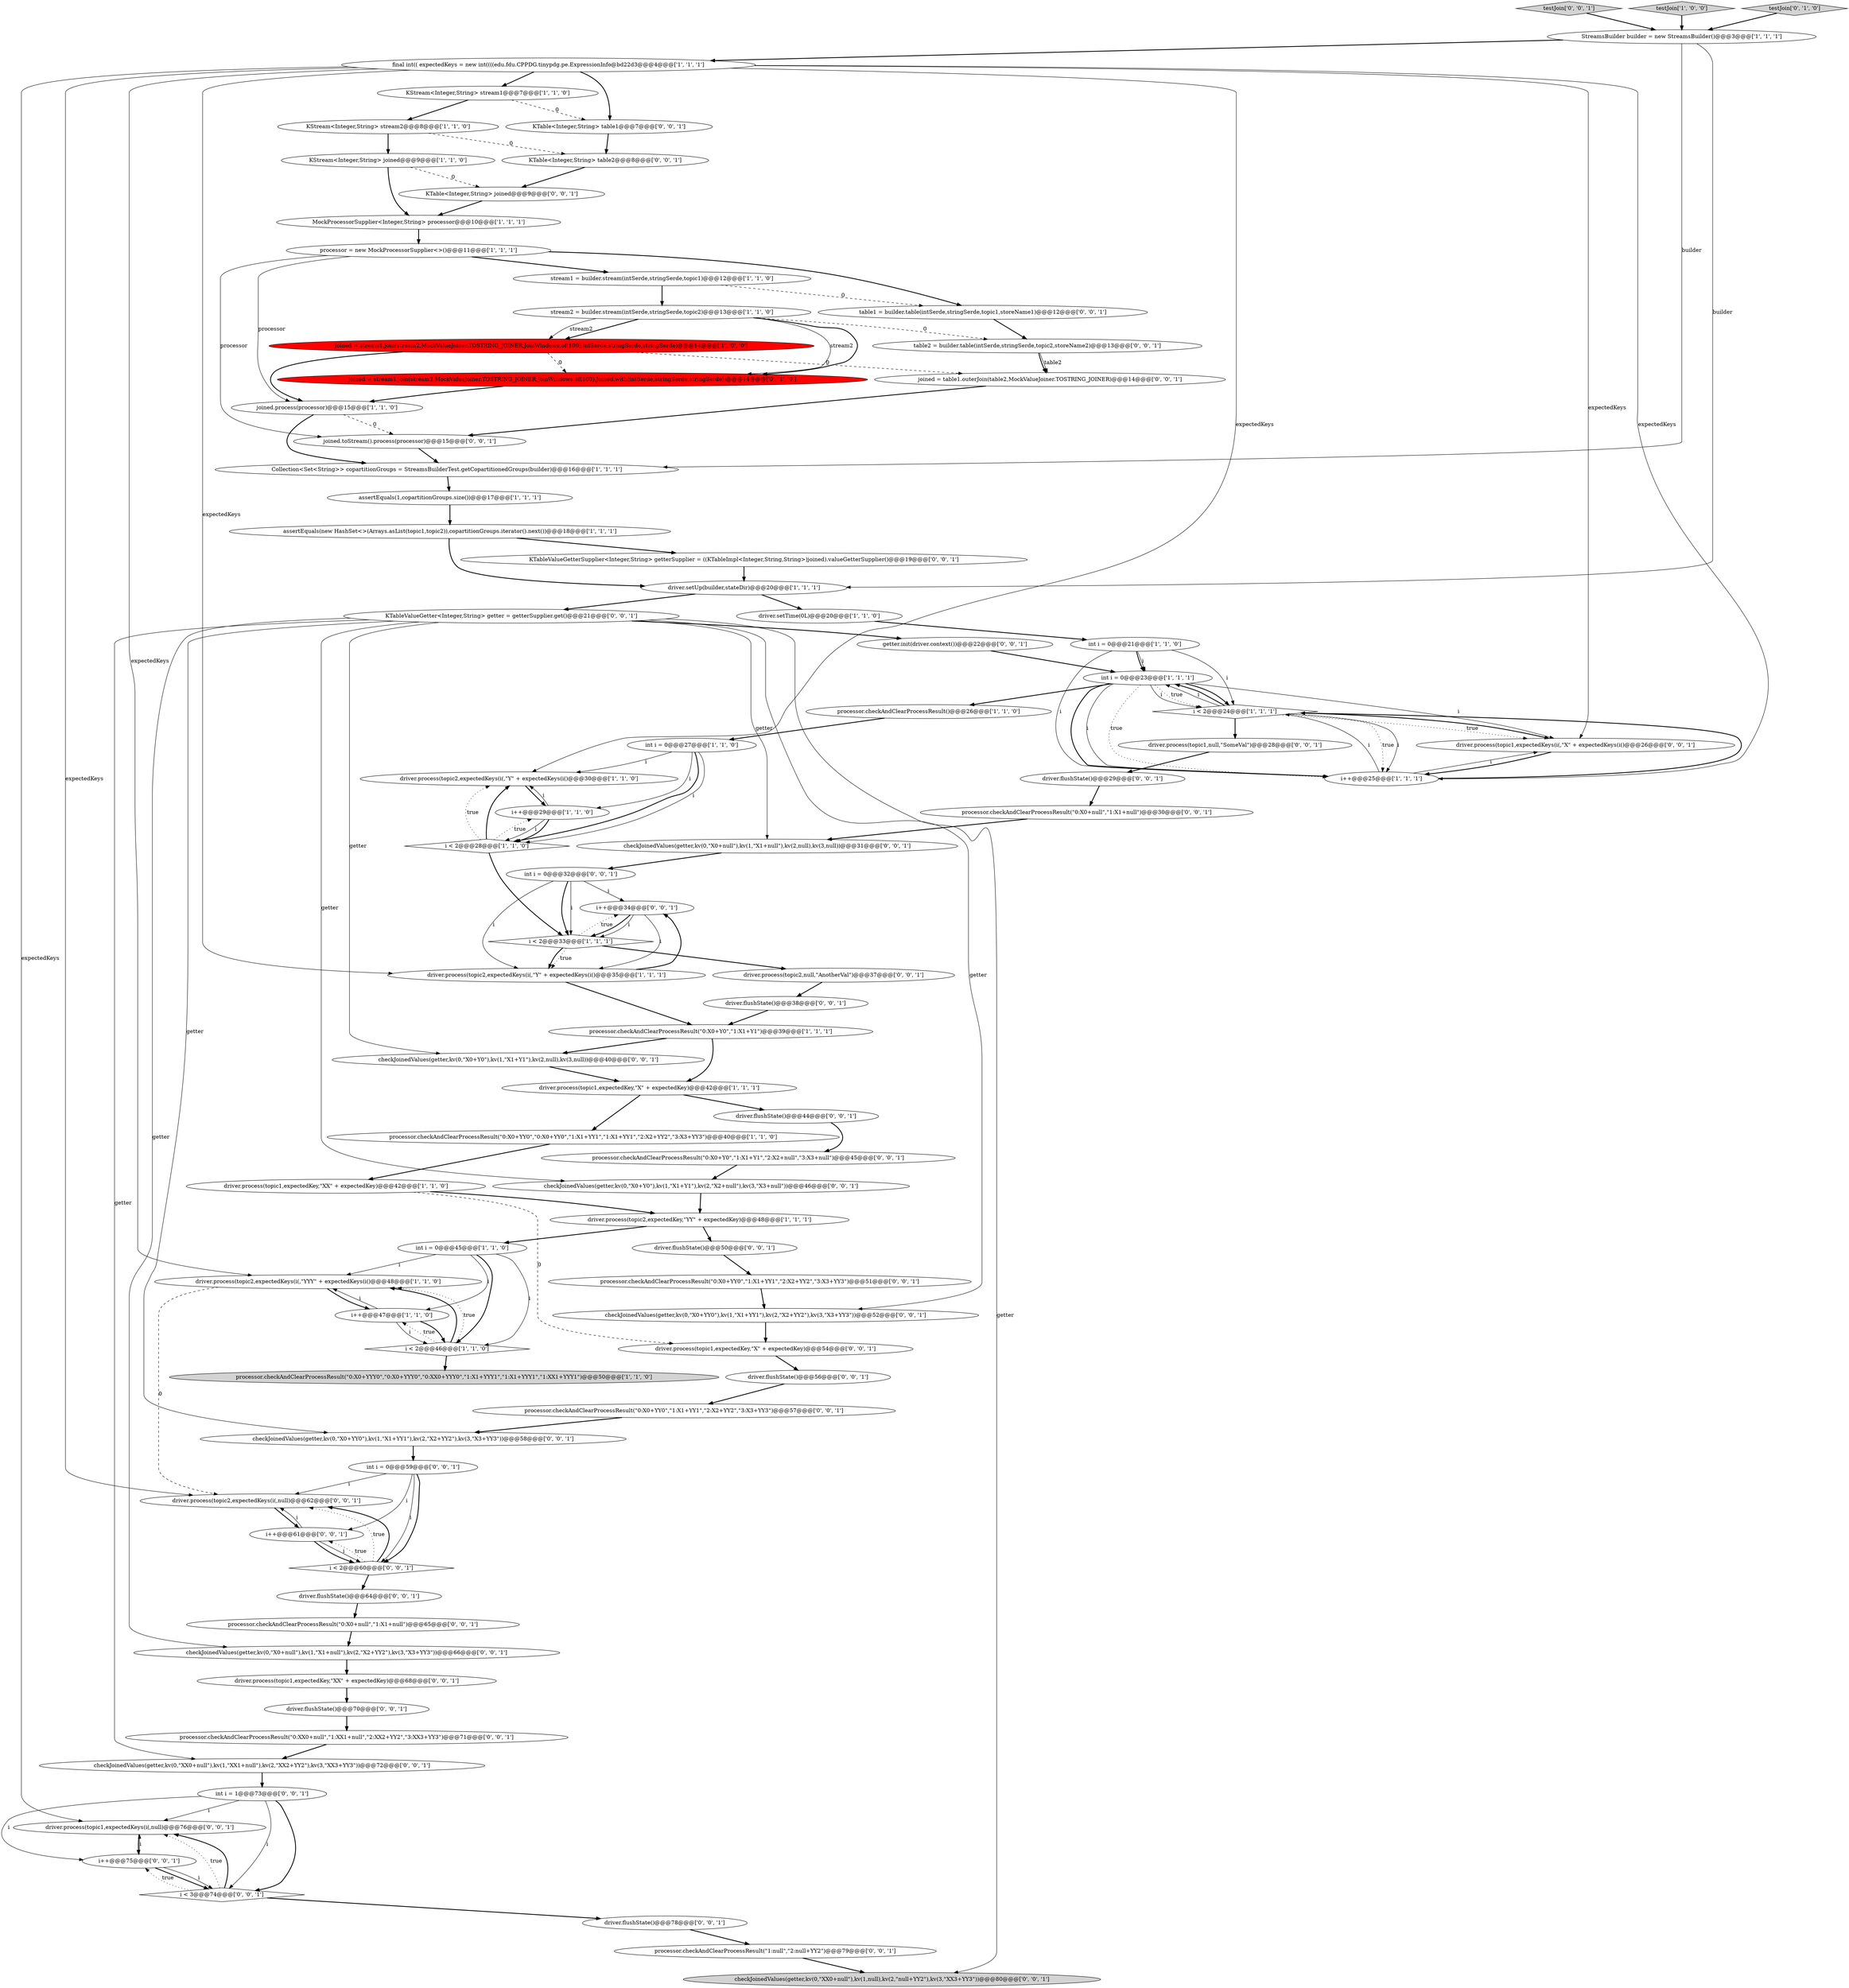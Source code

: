 digraph {
22 [style = filled, label = "final int(( expectedKeys = new int((((edu.fdu.CPPDG.tinypdg.pe.ExpressionInfo@bd22d3@@@4@@@['1', '1', '1']", fillcolor = white, shape = ellipse image = "AAA0AAABBB1BBB"];
44 [style = filled, label = "i++@@@34@@@['0', '0', '1']", fillcolor = white, shape = ellipse image = "AAA0AAABBB3BBB"];
55 [style = filled, label = "getter.init(driver.context())@@@22@@@['0', '0', '1']", fillcolor = white, shape = ellipse image = "AAA0AAABBB3BBB"];
13 [style = filled, label = "joined = stream1.join(stream2,MockValueJoiner.TOSTRING_JOINER,JoinWindows.of(100),intSerde,stringSerde,stringSerde)@@@14@@@['1', '0', '0']", fillcolor = red, shape = ellipse image = "AAA1AAABBB1BBB"];
71 [style = filled, label = "KTable<Integer,String> table2@@@8@@@['0', '0', '1']", fillcolor = white, shape = ellipse image = "AAA0AAABBB3BBB"];
61 [style = filled, label = "driver.flushState()@@@70@@@['0', '0', '1']", fillcolor = white, shape = ellipse image = "AAA0AAABBB3BBB"];
30 [style = filled, label = "int i = 0@@@23@@@['1', '1', '1']", fillcolor = white, shape = ellipse image = "AAA0AAABBB1BBB"];
11 [style = filled, label = "i < 2@@@24@@@['1', '1', '1']", fillcolor = white, shape = diamond image = "AAA0AAABBB1BBB"];
2 [style = filled, label = "i < 2@@@46@@@['1', '1', '0']", fillcolor = white, shape = diamond image = "AAA0AAABBB1BBB"];
62 [style = filled, label = "processor.checkAndClearProcessResult(\"0:X0+YY0\",\"1:X1+YY1\",\"2:X2+YY2\",\"3:X3+YY3\")@@@51@@@['0', '0', '1']", fillcolor = white, shape = ellipse image = "AAA0AAABBB3BBB"];
76 [style = filled, label = "checkJoinedValues(getter,kv(0,\"X0+YY0\"),kv(1,\"X1+YY1\"),kv(2,\"X2+YY2\"),kv(3,\"X3+YY3\"))@@@52@@@['0', '0', '1']", fillcolor = white, shape = ellipse image = "AAA0AAABBB3BBB"];
63 [style = filled, label = "testJoin['0', '0', '1']", fillcolor = lightgray, shape = diamond image = "AAA0AAABBB3BBB"];
82 [style = filled, label = "int i = 1@@@73@@@['0', '0', '1']", fillcolor = white, shape = ellipse image = "AAA0AAABBB3BBB"];
6 [style = filled, label = "driver.process(topic2,expectedKeys(i(,\"YYY\" + expectedKeys(i()@@@48@@@['1', '1', '0']", fillcolor = white, shape = ellipse image = "AAA0AAABBB1BBB"];
39 [style = filled, label = "joined = stream1.join(stream2,MockValueJoiner.TOSTRING_JOINER,JoinWindows.of(100),Joined.with(intSerde,stringSerde,stringSerde))@@@14@@@['0', '1', '0']", fillcolor = red, shape = ellipse image = "AAA1AAABBB2BBB"];
28 [style = filled, label = "driver.setUp(builder,stateDir)@@@20@@@['1', '1', '1']", fillcolor = white, shape = ellipse image = "AAA0AAABBB1BBB"];
69 [style = filled, label = "checkJoinedValues(getter,kv(0,\"XX0+null\"),kv(1,\"XX1+null\"),kv(2,\"XX2+YY2\"),kv(3,\"XX3+YY3\"))@@@72@@@['0', '0', '1']", fillcolor = white, shape = ellipse image = "AAA0AAABBB3BBB"];
10 [style = filled, label = "processor.checkAndClearProcessResult(\"0:X0+YYY0\",\"0:X0+YYY0\",\"0:XX0+YYY0\",\"1:X1+YYY1\",\"1:X1+YYY1\",\"1:XX1+YYY1\")@@@50@@@['1', '1', '0']", fillcolor = lightgray, shape = ellipse image = "AAA0AAABBB1BBB"];
17 [style = filled, label = "KStream<Integer,String> stream1@@@7@@@['1', '1', '0']", fillcolor = white, shape = ellipse image = "AAA0AAABBB1BBB"];
9 [style = filled, label = "int i = 0@@@27@@@['1', '1', '0']", fillcolor = white, shape = ellipse image = "AAA0AAABBB1BBB"];
56 [style = filled, label = "checkJoinedValues(getter,kv(0,\"XX0+null\"),kv(1,null),kv(2,\"null+YY2\"),kv(3,\"XX3+YY3\"))@@@80@@@['0', '0', '1']", fillcolor = lightgray, shape = ellipse image = "AAA0AAABBB3BBB"];
20 [style = filled, label = "testJoin['1', '0', '0']", fillcolor = lightgray, shape = diamond image = "AAA0AAABBB1BBB"];
7 [style = filled, label = "MockProcessorSupplier<Integer,String> processor@@@10@@@['1', '1', '1']", fillcolor = white, shape = ellipse image = "AAA0AAABBB1BBB"];
35 [style = filled, label = "Collection<Set<String>> copartitionGroups = StreamsBuilderTest.getCopartitionedGroups(builder)@@@16@@@['1', '1', '1']", fillcolor = white, shape = ellipse image = "AAA0AAABBB1BBB"];
85 [style = filled, label = "table1 = builder.table(intSerde,stringSerde,topic1,storeName1)@@@12@@@['0', '0', '1']", fillcolor = white, shape = ellipse image = "AAA0AAABBB3BBB"];
3 [style = filled, label = "driver.setTime(0L)@@@20@@@['1', '1', '0']", fillcolor = white, shape = ellipse image = "AAA0AAABBB1BBB"];
29 [style = filled, label = "driver.process(topic2,expectedKeys(i(,\"Y\" + expectedKeys(i()@@@30@@@['1', '1', '0']", fillcolor = white, shape = ellipse image = "AAA0AAABBB1BBB"];
16 [style = filled, label = "i++@@@47@@@['1', '1', '0']", fillcolor = white, shape = ellipse image = "AAA0AAABBB1BBB"];
33 [style = filled, label = "driver.process(topic1,expectedKey,\"X\" + expectedKey)@@@42@@@['1', '1', '1']", fillcolor = white, shape = ellipse image = "AAA0AAABBB1BBB"];
23 [style = filled, label = "processor = new MockProcessorSupplier<>()@@@11@@@['1', '1', '1']", fillcolor = white, shape = ellipse image = "AAA0AAABBB1BBB"];
57 [style = filled, label = "driver.flushState()@@@44@@@['0', '0', '1']", fillcolor = white, shape = ellipse image = "AAA0AAABBB3BBB"];
31 [style = filled, label = "KStream<Integer,String> joined@@@9@@@['1', '1', '0']", fillcolor = white, shape = ellipse image = "AAA0AAABBB1BBB"];
70 [style = filled, label = "processor.checkAndClearProcessResult(\"1:null\",\"2:null+YY2\")@@@79@@@['0', '0', '1']", fillcolor = white, shape = ellipse image = "AAA0AAABBB3BBB"];
87 [style = filled, label = "driver.flushState()@@@78@@@['0', '0', '1']", fillcolor = white, shape = ellipse image = "AAA0AAABBB3BBB"];
34 [style = filled, label = "stream1 = builder.stream(intSerde,stringSerde,topic1)@@@12@@@['1', '1', '0']", fillcolor = white, shape = ellipse image = "AAA0AAABBB1BBB"];
66 [style = filled, label = "driver.process(topic2,null,\"AnotherVal\")@@@37@@@['0', '0', '1']", fillcolor = white, shape = ellipse image = "AAA0AAABBB3BBB"];
27 [style = filled, label = "int i = 0@@@45@@@['1', '1', '0']", fillcolor = white, shape = ellipse image = "AAA0AAABBB1BBB"];
80 [style = filled, label = "KTable<Integer,String> joined@@@9@@@['0', '0', '1']", fillcolor = white, shape = ellipse image = "AAA0AAABBB3BBB"];
36 [style = filled, label = "i++@@@25@@@['1', '1', '1']", fillcolor = white, shape = ellipse image = "AAA0AAABBB1BBB"];
40 [style = filled, label = "int i = 0@@@32@@@['0', '0', '1']", fillcolor = white, shape = ellipse image = "AAA0AAABBB3BBB"];
54 [style = filled, label = "checkJoinedValues(getter,kv(0,\"X0+null\"),kv(1,\"X1+null\"),kv(2,null),kv(3,null))@@@31@@@['0', '0', '1']", fillcolor = white, shape = ellipse image = "AAA0AAABBB3BBB"];
48 [style = filled, label = "driver.process(topic2,expectedKeys(i(,null)@@@62@@@['0', '0', '1']", fillcolor = white, shape = ellipse image = "AAA0AAABBB3BBB"];
5 [style = filled, label = "driver.process(topic1,expectedKey,\"XX\" + expectedKey)@@@42@@@['1', '1', '0']", fillcolor = white, shape = ellipse image = "AAA0AAABBB1BBB"];
86 [style = filled, label = "processor.checkAndClearProcessResult(\"0:X0+null\",\"1:X1+null\")@@@30@@@['0', '0', '1']", fillcolor = white, shape = ellipse image = "AAA0AAABBB3BBB"];
26 [style = filled, label = "StreamsBuilder builder = new StreamsBuilder()@@@3@@@['1', '1', '1']", fillcolor = white, shape = ellipse image = "AAA0AAABBB1BBB"];
84 [style = filled, label = "processor.checkAndClearProcessResult(\"0:X0+Y0\",\"1:X1+Y1\",\"2:X2+null\",\"3:X3+null\")@@@45@@@['0', '0', '1']", fillcolor = white, shape = ellipse image = "AAA0AAABBB3BBB"];
42 [style = filled, label = "table2 = builder.table(intSerde,stringSerde,topic2,storeName2)@@@13@@@['0', '0', '1']", fillcolor = white, shape = ellipse image = "AAA0AAABBB3BBB"];
60 [style = filled, label = "driver.flushState()@@@29@@@['0', '0', '1']", fillcolor = white, shape = ellipse image = "AAA0AAABBB3BBB"];
73 [style = filled, label = "driver.flushState()@@@56@@@['0', '0', '1']", fillcolor = white, shape = ellipse image = "AAA0AAABBB3BBB"];
1 [style = filled, label = "stream2 = builder.stream(intSerde,stringSerde,topic2)@@@13@@@['1', '1', '0']", fillcolor = white, shape = ellipse image = "AAA0AAABBB1BBB"];
77 [style = filled, label = "checkJoinedValues(getter,kv(0,\"X0+Y0\"),kv(1,\"X1+Y1\"),kv(2,null),kv(3,null))@@@40@@@['0', '0', '1']", fillcolor = white, shape = ellipse image = "AAA0AAABBB3BBB"];
43 [style = filled, label = "checkJoinedValues(getter,kv(0,\"X0+Y0\"),kv(1,\"X1+Y1\"),kv(2,\"X2+null\"),kv(3,\"X3+null\"))@@@46@@@['0', '0', '1']", fillcolor = white, shape = ellipse image = "AAA0AAABBB3BBB"];
12 [style = filled, label = "KStream<Integer,String> stream2@@@8@@@['1', '1', '0']", fillcolor = white, shape = ellipse image = "AAA0AAABBB1BBB"];
45 [style = filled, label = "driver.process(topic1,expectedKey,\"X\" + expectedKey)@@@54@@@['0', '0', '1']", fillcolor = white, shape = ellipse image = "AAA0AAABBB3BBB"];
68 [style = filled, label = "checkJoinedValues(getter,kv(0,\"X0+null\"),kv(1,\"X1+null\"),kv(2,\"X2+YY2\"),kv(3,\"X3+YY3\"))@@@66@@@['0', '0', '1']", fillcolor = white, shape = ellipse image = "AAA0AAABBB3BBB"];
78 [style = filled, label = "int i = 0@@@59@@@['0', '0', '1']", fillcolor = white, shape = ellipse image = "AAA0AAABBB3BBB"];
79 [style = filled, label = "processor.checkAndClearProcessResult(\"0:XX0+null\",\"1:XX1+null\",\"2:XX2+YY2\",\"3:XX3+YY3\")@@@71@@@['0', '0', '1']", fillcolor = white, shape = ellipse image = "AAA0AAABBB3BBB"];
59 [style = filled, label = "checkJoinedValues(getter,kv(0,\"X0+YY0\"),kv(1,\"X1+YY1\"),kv(2,\"X2+YY2\"),kv(3,\"X3+YY3\"))@@@58@@@['0', '0', '1']", fillcolor = white, shape = ellipse image = "AAA0AAABBB3BBB"];
67 [style = filled, label = "driver.process(topic1,null,\"SomeVal\")@@@28@@@['0', '0', '1']", fillcolor = white, shape = ellipse image = "AAA0AAABBB3BBB"];
75 [style = filled, label = "i < 2@@@60@@@['0', '0', '1']", fillcolor = white, shape = diamond image = "AAA0AAABBB3BBB"];
64 [style = filled, label = "processor.checkAndClearProcessResult(\"0:X0+YY0\",\"1:X1+YY1\",\"2:X2+YY2\",\"3:X3+YY3\")@@@57@@@['0', '0', '1']", fillcolor = white, shape = ellipse image = "AAA0AAABBB3BBB"];
81 [style = filled, label = "driver.flushState()@@@50@@@['0', '0', '1']", fillcolor = white, shape = ellipse image = "AAA0AAABBB3BBB"];
65 [style = filled, label = "driver.flushState()@@@38@@@['0', '0', '1']", fillcolor = white, shape = ellipse image = "AAA0AAABBB3BBB"];
19 [style = filled, label = "processor.checkAndClearProcessResult()@@@26@@@['1', '1', '0']", fillcolor = white, shape = ellipse image = "AAA0AAABBB1BBB"];
37 [style = filled, label = "driver.process(topic2,expectedKey,\"YY\" + expectedKey)@@@48@@@['1', '1', '1']", fillcolor = white, shape = ellipse image = "AAA0AAABBB1BBB"];
24 [style = filled, label = "i < 2@@@33@@@['1', '1', '1']", fillcolor = white, shape = diamond image = "AAA0AAABBB1BBB"];
14 [style = filled, label = "joined.process(processor)@@@15@@@['1', '1', '0']", fillcolor = white, shape = ellipse image = "AAA0AAABBB1BBB"];
41 [style = filled, label = "i++@@@61@@@['0', '0', '1']", fillcolor = white, shape = ellipse image = "AAA0AAABBB3BBB"];
47 [style = filled, label = "joined = table1.outerJoin(table2,MockValueJoiner.TOSTRING_JOINER)@@@14@@@['0', '0', '1']", fillcolor = white, shape = ellipse image = "AAA0AAABBB3BBB"];
8 [style = filled, label = "driver.process(topic2,expectedKeys(i(,\"Y\" + expectedKeys(i()@@@35@@@['1', '1', '1']", fillcolor = white, shape = ellipse image = "AAA0AAABBB1BBB"];
49 [style = filled, label = "KTableValueGetter<Integer,String> getter = getterSupplier.get()@@@21@@@['0', '0', '1']", fillcolor = white, shape = ellipse image = "AAA0AAABBB3BBB"];
83 [style = filled, label = "KTable<Integer,String> table1@@@7@@@['0', '0', '1']", fillcolor = white, shape = ellipse image = "AAA0AAABBB3BBB"];
88 [style = filled, label = "driver.process(topic1,expectedKeys(i(,null)@@@76@@@['0', '0', '1']", fillcolor = white, shape = ellipse image = "AAA0AAABBB3BBB"];
32 [style = filled, label = "assertEquals(new HashSet<>(Arrays.asList(topic1,topic2)),copartitionGroups.iterator().next())@@@18@@@['1', '1', '1']", fillcolor = white, shape = ellipse image = "AAA0AAABBB1BBB"];
53 [style = filled, label = "joined.toStream().process(processor)@@@15@@@['0', '0', '1']", fillcolor = white, shape = ellipse image = "AAA0AAABBB3BBB"];
4 [style = filled, label = "processor.checkAndClearProcessResult(\"0:X0+YY0\",\"0:X0+YY0\",\"1:X1+YY1\",\"1:X1+YY1\",\"2:X2+YY2\",\"3:X3+YY3\")@@@40@@@['1', '1', '0']", fillcolor = white, shape = ellipse image = "AAA0AAABBB1BBB"];
0 [style = filled, label = "int i = 0@@@21@@@['1', '1', '0']", fillcolor = white, shape = ellipse image = "AAA0AAABBB1BBB"];
50 [style = filled, label = "i++@@@75@@@['0', '0', '1']", fillcolor = white, shape = ellipse image = "AAA0AAABBB3BBB"];
15 [style = filled, label = "assertEquals(1,copartitionGroups.size())@@@17@@@['1', '1', '1']", fillcolor = white, shape = ellipse image = "AAA0AAABBB1BBB"];
72 [style = filled, label = "driver.process(topic1,expectedKeys(i(,\"X\" + expectedKeys(i()@@@26@@@['0', '0', '1']", fillcolor = white, shape = ellipse image = "AAA0AAABBB3BBB"];
52 [style = filled, label = "KTableValueGetterSupplier<Integer,String> getterSupplier = ((KTableImpl<Integer,String,String>)joined).valueGetterSupplier()@@@19@@@['0', '0', '1']", fillcolor = white, shape = ellipse image = "AAA0AAABBB3BBB"];
46 [style = filled, label = "processor.checkAndClearProcessResult(\"0:X0+null\",\"1:X1+null\")@@@65@@@['0', '0', '1']", fillcolor = white, shape = ellipse image = "AAA0AAABBB3BBB"];
25 [style = filled, label = "processor.checkAndClearProcessResult(\"0:X0+Y0\",\"1:X1+Y1\")@@@39@@@['1', '1', '1']", fillcolor = white, shape = ellipse image = "AAA0AAABBB1BBB"];
51 [style = filled, label = "driver.process(topic1,expectedKey,\"XX\" + expectedKey)@@@68@@@['0', '0', '1']", fillcolor = white, shape = ellipse image = "AAA0AAABBB3BBB"];
58 [style = filled, label = "i < 3@@@74@@@['0', '0', '1']", fillcolor = white, shape = diamond image = "AAA0AAABBB3BBB"];
21 [style = filled, label = "i < 2@@@28@@@['1', '1', '0']", fillcolor = white, shape = diamond image = "AAA0AAABBB1BBB"];
18 [style = filled, label = "i++@@@29@@@['1', '1', '0']", fillcolor = white, shape = ellipse image = "AAA0AAABBB1BBB"];
74 [style = filled, label = "driver.flushState()@@@64@@@['0', '0', '1']", fillcolor = white, shape = ellipse image = "AAA0AAABBB3BBB"];
38 [style = filled, label = "testJoin['0', '1', '0']", fillcolor = lightgray, shape = diamond image = "AAA0AAABBB2BBB"];
1->42 [style = dashed, label="0"];
0->30 [style = bold, label=""];
16->6 [style = solid, label="i"];
78->75 [style = solid, label="i"];
22->48 [style = solid, label="expectedKeys"];
25->33 [style = bold, label=""];
37->27 [style = bold, label=""];
14->35 [style = bold, label=""];
32->52 [style = bold, label=""];
21->18 [style = dotted, label="true"];
2->6 [style = bold, label=""];
20->26 [style = bold, label=""];
11->30 [style = solid, label="i"];
1->39 [style = solid, label="stream2"];
78->48 [style = solid, label="i"];
62->76 [style = bold, label=""];
39->14 [style = bold, label=""];
80->7 [style = bold, label=""];
30->36 [style = bold, label=""];
67->60 [style = bold, label=""];
21->24 [style = bold, label=""];
8->44 [style = bold, label=""];
1->13 [style = bold, label=""];
36->11 [style = bold, label=""];
26->22 [style = bold, label=""];
59->78 [style = bold, label=""];
29->18 [style = bold, label=""];
69->82 [style = bold, label=""];
49->55 [style = bold, label=""];
22->88 [style = solid, label="expectedKeys"];
11->72 [style = dotted, label="true"];
52->28 [style = bold, label=""];
30->11 [style = bold, label=""];
51->61 [style = bold, label=""];
26->28 [style = solid, label="builder"];
19->9 [style = bold, label=""];
82->58 [style = bold, label=""];
78->75 [style = bold, label=""];
58->87 [style = bold, label=""];
9->21 [style = bold, label=""];
49->76 [style = solid, label="getter"];
40->24 [style = bold, label=""];
38->26 [style = bold, label=""];
85->42 [style = bold, label=""];
28->3 [style = bold, label=""];
30->72 [style = solid, label="i"];
40->44 [style = solid, label="i"];
24->8 [style = dotted, label="true"];
88->50 [style = bold, label=""];
58->88 [style = dotted, label="true"];
1->13 [style = solid, label="stream2"];
27->2 [style = solid, label="i"];
82->58 [style = solid, label="i"];
13->14 [style = bold, label=""];
27->2 [style = bold, label=""];
5->37 [style = bold, label=""];
11->36 [style = dotted, label="true"];
47->53 [style = bold, label=""];
79->69 [style = bold, label=""];
48->41 [style = bold, label=""];
16->2 [style = solid, label="i"];
75->48 [style = dotted, label="true"];
21->29 [style = dotted, label="true"];
23->85 [style = bold, label=""];
41->75 [style = solid, label="i"];
75->74 [style = bold, label=""];
78->41 [style = solid, label="i"];
36->72 [style = solid, label="i"];
3->0 [style = bold, label=""];
26->35 [style = solid, label="builder"];
53->35 [style = bold, label=""];
30->11 [style = solid, label="i"];
30->19 [style = bold, label=""];
21->29 [style = bold, label=""];
50->88 [style = solid, label="i"];
27->16 [style = solid, label="i"];
30->36 [style = solid, label="i"];
5->45 [style = dashed, label="0"];
7->23 [style = bold, label=""];
45->73 [style = bold, label=""];
22->72 [style = solid, label="expectedKeys"];
22->17 [style = bold, label=""];
46->68 [style = bold, label=""];
73->64 [style = bold, label=""];
24->8 [style = bold, label=""];
44->8 [style = solid, label="i"];
40->24 [style = solid, label="i"];
81->62 [style = bold, label=""];
9->21 [style = solid, label="i"];
11->30 [style = bold, label=""];
12->31 [style = bold, label=""];
9->18 [style = solid, label="i"];
65->25 [style = bold, label=""];
1->39 [style = bold, label=""];
66->65 [style = bold, label=""];
54->40 [style = bold, label=""];
60->86 [style = bold, label=""];
35->15 [style = bold, label=""];
50->58 [style = bold, label=""];
24->66 [style = bold, label=""];
63->26 [style = bold, label=""];
9->29 [style = solid, label="i"];
22->36 [style = solid, label="expectedKeys"];
33->4 [style = bold, label=""];
28->49 [style = bold, label=""];
84->43 [style = bold, label=""];
24->44 [style = dotted, label="true"];
6->48 [style = dashed, label="0"];
42->47 [style = bold, label=""];
49->54 [style = solid, label="getter"];
33->57 [style = bold, label=""];
64->59 [style = bold, label=""];
50->58 [style = solid, label="i"];
2->10 [style = bold, label=""];
31->7 [style = bold, label=""];
68->51 [style = bold, label=""];
30->36 [style = dotted, label="true"];
0->36 [style = solid, label="i"];
13->39 [style = dashed, label="0"];
11->67 [style = bold, label=""];
42->47 [style = solid, label="table2"];
49->59 [style = solid, label="getter"];
74->46 [style = bold, label=""];
17->12 [style = bold, label=""];
71->80 [style = bold, label=""];
55->30 [style = bold, label=""];
86->54 [style = bold, label=""];
75->48 [style = bold, label=""];
87->70 [style = bold, label=""];
2->6 [style = dotted, label="true"];
0->30 [style = solid, label="i"];
76->45 [style = bold, label=""];
82->88 [style = solid, label="i"];
72->36 [style = bold, label=""];
49->68 [style = solid, label="getter"];
18->21 [style = bold, label=""];
70->56 [style = bold, label=""];
44->24 [style = bold, label=""];
22->83 [style = bold, label=""];
30->11 [style = dotted, label="true"];
4->5 [style = bold, label=""];
44->24 [style = solid, label="i"];
41->48 [style = solid, label="i"];
40->8 [style = solid, label="i"];
2->16 [style = dotted, label="true"];
23->53 [style = solid, label="processor"];
12->71 [style = dashed, label="0"];
37->81 [style = bold, label=""];
83->71 [style = bold, label=""];
49->56 [style = solid, label="getter"];
49->43 [style = solid, label="getter"];
58->88 [style = bold, label=""];
14->53 [style = dashed, label="0"];
11->72 [style = bold, label=""];
23->14 [style = solid, label="processor"];
41->75 [style = bold, label=""];
22->8 [style = solid, label="expectedKeys"];
27->6 [style = solid, label="i"];
31->80 [style = dashed, label="0"];
34->1 [style = bold, label=""];
61->79 [style = bold, label=""];
49->77 [style = solid, label="getter"];
82->50 [style = solid, label="i"];
18->29 [style = solid, label="i"];
75->41 [style = dotted, label="true"];
43->37 [style = bold, label=""];
34->85 [style = dashed, label="0"];
16->2 [style = bold, label=""];
36->11 [style = solid, label="i"];
11->36 [style = solid, label="i"];
17->83 [style = dashed, label="0"];
6->16 [style = bold, label=""];
58->50 [style = dotted, label="true"];
22->6 [style = solid, label="expectedKeys"];
22->29 [style = solid, label="expectedKeys"];
0->11 [style = solid, label="i"];
18->21 [style = solid, label="i"];
77->33 [style = bold, label=""];
23->34 [style = bold, label=""];
25->77 [style = bold, label=""];
13->47 [style = dashed, label="0"];
49->69 [style = solid, label="getter"];
15->32 [style = bold, label=""];
32->28 [style = bold, label=""];
8->25 [style = bold, label=""];
57->84 [style = bold, label=""];
}
